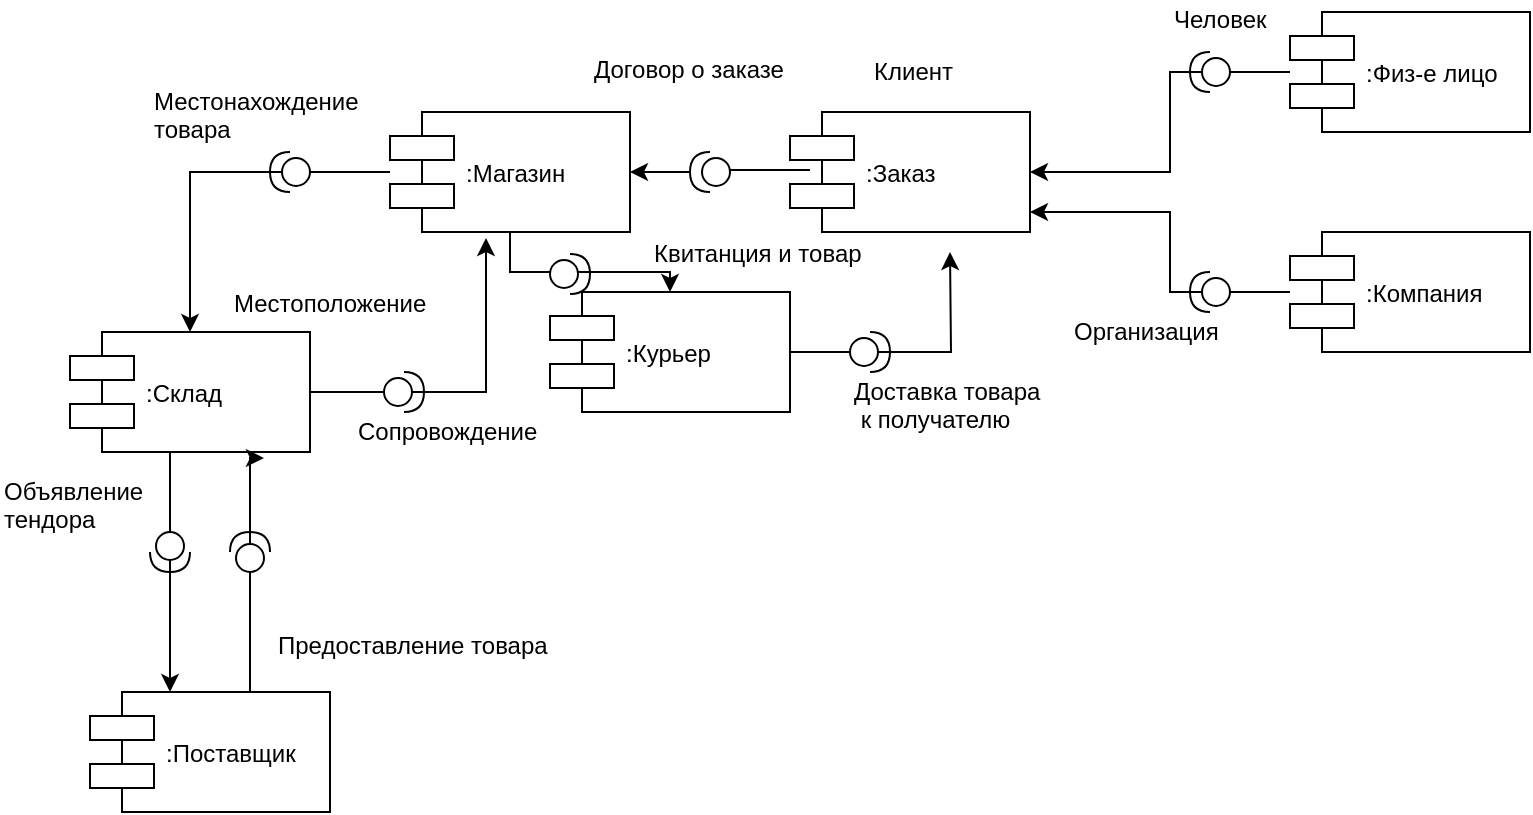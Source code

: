 <mxfile type="github" version="10.3.9"><diagram id="fCN05X9-n_IMfDkoWG5i" name="Page-1"><mxGraphModel grid="1" dx="1394" dy="794" gridSize="10" guides="1" tooltips="1" connect="1" arrows="1" fold="1" page="1" pageScale="1" pageWidth="827" pageHeight="1169" math="0" shadow="0"><root><mxCell id="0"/><mxCell id="1" parent="0"/><mxCell id="cxP0E7CzJjuxKV6iTHMu-12" value="" parent="1" style="edgeStyle=orthogonalEdgeStyle;rounded=0;orthogonalLoop=1;jettySize=auto;html=1;entryX=1;entryY=0.5;entryDx=0;entryDy=0;" target="cxP0E7CzJjuxKV6iTHMu-9" edge="1" source="cxP0E7CzJjuxKV6iTHMu-2"><mxGeometry as="geometry" relative="1"><Array as="points"><mxPoint x="590" y="220"/><mxPoint x="590" y="270"/></Array></mxGeometry></mxCell><mxCell id="cxP0E7CzJjuxKV6iTHMu-2" value="&#10;&#10;:Физ-е лицо&#10;&#10;" parent="1" vertex="1" style="shape=component;align=left;spacingLeft=36;"><mxGeometry as="geometry" height="60" width="120" x="650" y="190"/></mxCell><mxCell id="cxP0E7CzJjuxKV6iTHMu-10" value="" parent="1" style="edgeStyle=orthogonalEdgeStyle;rounded=0;orthogonalLoop=1;jettySize=auto;html=1;" target="cxP0E7CzJjuxKV6iTHMu-9" edge="1" source="cxP0E7CzJjuxKV6iTHMu-3"><mxGeometry as="geometry" relative="1"><Array as="points"><mxPoint x="590" y="330"/><mxPoint x="590" y="290"/></Array></mxGeometry></mxCell><mxCell id="cxP0E7CzJjuxKV6iTHMu-3" value="&#10;:Компания&#10;" parent="1" vertex="1" style="shape=component;align=left;spacingLeft=36;"><mxGeometry as="geometry" height="60" width="120" x="650" y="300"/></mxCell><mxCell id="cxP0E7CzJjuxKV6iTHMu-19" value="" parent="1" style="edgeStyle=orthogonalEdgeStyle;rounded=0;orthogonalLoop=1;jettySize=auto;html=1;" target="cxP0E7CzJjuxKV6iTHMu-18" edge="1" source="cxP0E7CzJjuxKV6iTHMu-25"><mxGeometry as="geometry" relative="1"/></mxCell><mxCell id="cxP0E7CzJjuxKV6iTHMu-9" value="&#10;:Заказ&#10;" parent="1" vertex="1" style="shape=component;align=left;spacingLeft=36;"><mxGeometry as="geometry" height="60" width="120" x="400" y="240"/></mxCell><mxCell id="cxP0E7CzJjuxKV6iTHMu-24" value="" parent="1" style="edgeStyle=orthogonalEdgeStyle;rounded=0;orthogonalLoop=1;jettySize=auto;html=1;" target="cxP0E7CzJjuxKV6iTHMu-23" edge="1" source="cxP0E7CzJjuxKV6iTHMu-18"><mxGeometry as="geometry" relative="1"/></mxCell><mxCell id="cxP0E7CzJjuxKV6iTHMu-49" value="" parent="1" style="edgeStyle=orthogonalEdgeStyle;rounded=0;orthogonalLoop=1;jettySize=auto;html=1;" target="cxP0E7CzJjuxKV6iTHMu-48" edge="1" source="cxP0E7CzJjuxKV6iTHMu-18"><mxGeometry as="geometry" relative="1"/></mxCell><mxCell id="cxP0E7CzJjuxKV6iTHMu-18" value="&#10;:Магазин&#10;" parent="1" vertex="1" style="shape=component;align=left;spacingLeft=36;"><mxGeometry as="geometry" height="60" width="120" x="200" y="240"/></mxCell><mxCell id="cxP0E7CzJjuxKV6iTHMu-54" value="" parent="1" style="edgeStyle=orthogonalEdgeStyle;rounded=0;orthogonalLoop=1;jettySize=auto;html=1;" edge="1" source="cxP0E7CzJjuxKV6iTHMu-48"><mxGeometry as="geometry" relative="1"><mxPoint as="targetPoint" x="480" y="310"/></mxGeometry></mxCell><mxCell id="cxP0E7CzJjuxKV6iTHMu-48" value="&#10;:Курьер&#10;" parent="1" vertex="1" style="shape=component;align=left;spacingLeft=36;"><mxGeometry as="geometry" height="60" width="120" x="280" y="330"/></mxCell><mxCell id="cxP0E7CzJjuxKV6iTHMu-35" value="" parent="1" style="edgeStyle=orthogonalEdgeStyle;rounded=0;orthogonalLoop=1;jettySize=auto;html=1;" target="cxP0E7CzJjuxKV6iTHMu-34" edge="1" source="cxP0E7CzJjuxKV6iTHMu-23"><mxGeometry as="geometry" relative="1"><Array as="points"><mxPoint x="90" y="490"/><mxPoint x="90" y="490"/></Array></mxGeometry></mxCell><mxCell id="cxP0E7CzJjuxKV6iTHMu-45" value="" parent="1" style="edgeStyle=orthogonalEdgeStyle;rounded=0;orthogonalLoop=1;jettySize=auto;html=1;entryX=0.4;entryY=1.05;entryDx=0;entryDy=0;entryPerimeter=0;" target="cxP0E7CzJjuxKV6iTHMu-18" edge="1" source="cxP0E7CzJjuxKV6iTHMu-23"><mxGeometry as="geometry" relative="1"><mxPoint as="targetPoint" x="240" y="380"/></mxGeometry></mxCell><mxCell id="cxP0E7CzJjuxKV6iTHMu-23" value="&#10;:Склад&#10;" parent="1" vertex="1" style="shape=component;align=left;spacingLeft=36;"><mxGeometry as="geometry" height="60" width="120" x="40" y="350"/></mxCell><mxCell id="cxP0E7CzJjuxKV6iTHMu-41" value="" parent="1" style="edgeStyle=orthogonalEdgeStyle;rounded=0;orthogonalLoop=1;jettySize=auto;html=1;entryX=0.808;entryY=1.05;entryDx=0;entryDy=0;entryPerimeter=0;" target="cxP0E7CzJjuxKV6iTHMu-23" edge="1" source="cxP0E7CzJjuxKV6iTHMu-34"><mxGeometry as="geometry" relative="1"><mxPoint as="targetPoint" x="110" y="450"/><Array as="points"><mxPoint x="130" y="413"/></Array></mxGeometry></mxCell><mxCell id="cxP0E7CzJjuxKV6iTHMu-34" value="&#10;:Поставщик&#10;" parent="1" vertex="1" style="shape=component;align=left;spacingLeft=36;"><mxGeometry as="geometry" height="60" width="120" x="50" y="530"/></mxCell><mxCell id="cxP0E7CzJjuxKV6iTHMu-4" value="" parent="1" vertex="1" style="shape=providedRequiredInterface;html=1;verticalLabelPosition=bottom;direction=south;rotation=90;"><mxGeometry as="geometry" height="20" width="20" x="600" y="210"/></mxCell><mxCell id="cxP0E7CzJjuxKV6iTHMu-5" value="" parent="1" vertex="1" style="shape=providedRequiredInterface;html=1;verticalLabelPosition=bottom;direction=south;rotation=90;"><mxGeometry as="geometry" height="20" width="20" x="600" y="320"/></mxCell><mxCell id="cxP0E7CzJjuxKV6iTHMu-20" value="Человек" parent="1" vertex="1" style="text;html=1;resizable=0;points=[];autosize=1;align=left;verticalAlign=top;spacingTop=-4;"><mxGeometry as="geometry" height="20" width="60" x="590" y="184"/></mxCell><mxCell id="cxP0E7CzJjuxKV6iTHMu-21" value="Организация" parent="1" vertex="1" style="text;html=1;resizable=0;points=[];autosize=1;align=left;verticalAlign=top;spacingTop=-4;"><mxGeometry as="geometry" height="20" width="90" x="540" y="340"/></mxCell><mxCell id="cxP0E7CzJjuxKV6iTHMu-25" value="" parent="1" vertex="1" style="shape=providedRequiredInterface;html=1;verticalLabelPosition=bottom;direction=south;rotation=90;"><mxGeometry as="geometry" height="20" width="20" x="350" y="260"/></mxCell><mxCell id="cxP0E7CzJjuxKV6iTHMu-28" value="" parent="1" style="endArrow=none;html=1;" edge="1"><mxGeometry as="geometry" height="50" width="50" relative="1"><mxPoint as="sourcePoint" x="370" y="269"/><mxPoint as="targetPoint" x="410" y="269"/></mxGeometry></mxCell><mxCell id="cxP0E7CzJjuxKV6iTHMu-29" value="" parent="1" vertex="1" style="shape=providedRequiredInterface;html=1;verticalLabelPosition=bottom;direction=south;rotation=90;"><mxGeometry as="geometry" height="20" width="20" x="140" y="260"/></mxCell><mxCell id="cxP0E7CzJjuxKV6iTHMu-31" value="Клиент" parent="1" vertex="1" style="text;html=1;resizable=0;points=[];autosize=1;align=left;verticalAlign=top;spacingTop=-4;"><mxGeometry as="geometry" height="20" width="50" x="440" y="210"/></mxCell><mxCell id="cxP0E7CzJjuxKV6iTHMu-32" value="Договор о заказе" parent="1" vertex="1" style="text;html=1;resizable=0;points=[];autosize=1;align=left;verticalAlign=top;spacingTop=-4;"><mxGeometry as="geometry" height="20" width="110" x="300" y="209"/></mxCell><mxCell id="cxP0E7CzJjuxKV6iTHMu-33" value="Местонахождение&amp;nbsp;&lt;br&gt;товара" parent="1" vertex="1" style="text;html=1;resizable=0;points=[];autosize=1;align=left;verticalAlign=top;spacingTop=-4;"><mxGeometry as="geometry" height="30" width="120" x="80" y="225"/></mxCell><mxCell id="cxP0E7CzJjuxKV6iTHMu-36" value="" parent="1" vertex="1" style="shape=providedRequiredInterface;html=1;verticalLabelPosition=bottom;direction=south;rotation=0;"><mxGeometry as="geometry" height="20" width="20" x="80" y="450"/></mxCell><mxCell id="cxP0E7CzJjuxKV6iTHMu-38" value="Местоположение&lt;br&gt;" parent="1" vertex="1" style="text;html=1;resizable=0;points=[];autosize=1;align=left;verticalAlign=top;spacingTop=-4;"><mxGeometry as="geometry" height="20" width="110" x="120" y="326"/></mxCell><mxCell id="cxP0E7CzJjuxKV6iTHMu-39" value="Объявление&lt;br&gt;тендора&lt;br&gt;&lt;br&gt;" parent="1" vertex="1" style="text;html=1;resizable=0;points=[];autosize=1;align=left;verticalAlign=top;spacingTop=-4;"><mxGeometry as="geometry" height="40" width="90" x="5" y="420"/></mxCell><mxCell id="cxP0E7CzJjuxKV6iTHMu-42" value="" parent="1" vertex="1" style="shape=providedRequiredInterface;html=1;verticalLabelPosition=bottom;direction=south;rotation=180;"><mxGeometry as="geometry" height="20" width="20" x="120" y="450"/></mxCell><mxCell id="cxP0E7CzJjuxKV6iTHMu-43" value="Предоставление товара&lt;br&gt;&lt;br&gt;" parent="1" vertex="1" style="text;html=1;resizable=0;points=[];autosize=1;align=left;verticalAlign=top;spacingTop=-4;"><mxGeometry as="geometry" height="30" width="150" x="142" y="497"/></mxCell><mxCell id="cxP0E7CzJjuxKV6iTHMu-46" value="" parent="1" vertex="1" style="shape=providedRequiredInterface;html=1;verticalLabelPosition=bottom;direction=south;rotation=-90;"><mxGeometry as="geometry" height="20" width="20" x="197" y="370"/></mxCell><mxCell id="cxP0E7CzJjuxKV6iTHMu-47" value="Сопровождение&lt;br&gt;&lt;br&gt;" parent="1" vertex="1" style="text;html=1;resizable=0;points=[];autosize=1;align=left;verticalAlign=top;spacingTop=-4;"><mxGeometry as="geometry" height="30" width="110" x="182" y="390"/></mxCell><mxCell id="cxP0E7CzJjuxKV6iTHMu-50" value="Квитанция и товар&lt;br&gt;&lt;br&gt;" parent="1" vertex="1" style="text;html=1;resizable=0;points=[];autosize=1;align=left;verticalAlign=top;spacingTop=-4;"><mxGeometry as="geometry" height="30" width="120" x="330" y="301"/></mxCell><mxCell id="cxP0E7CzJjuxKV6iTHMu-51" value="" parent="1" vertex="1" style="shape=providedRequiredInterface;html=1;verticalLabelPosition=bottom;direction=south;rotation=-90;"><mxGeometry as="geometry" height="20" width="20" x="280" y="311"/></mxCell><mxCell id="cxP0E7CzJjuxKV6iTHMu-55" value="" parent="1" vertex="1" style="shape=providedRequiredInterface;html=1;verticalLabelPosition=bottom;direction=south;rotation=-90;"><mxGeometry as="geometry" height="20" width="20" x="430" y="350"/></mxCell><mxCell id="cxP0E7CzJjuxKV6iTHMu-56" value="Доставка товара&lt;br&gt;&amp;nbsp;к получателю&lt;br&gt;&lt;br&gt;" parent="1" vertex="1" style="text;html=1;resizable=0;points=[];autosize=1;align=left;verticalAlign=top;spacingTop=-4;"><mxGeometry as="geometry" height="40" width="110" x="430" y="370"/></mxCell></root></mxGraphModel></diagram></mxfile>